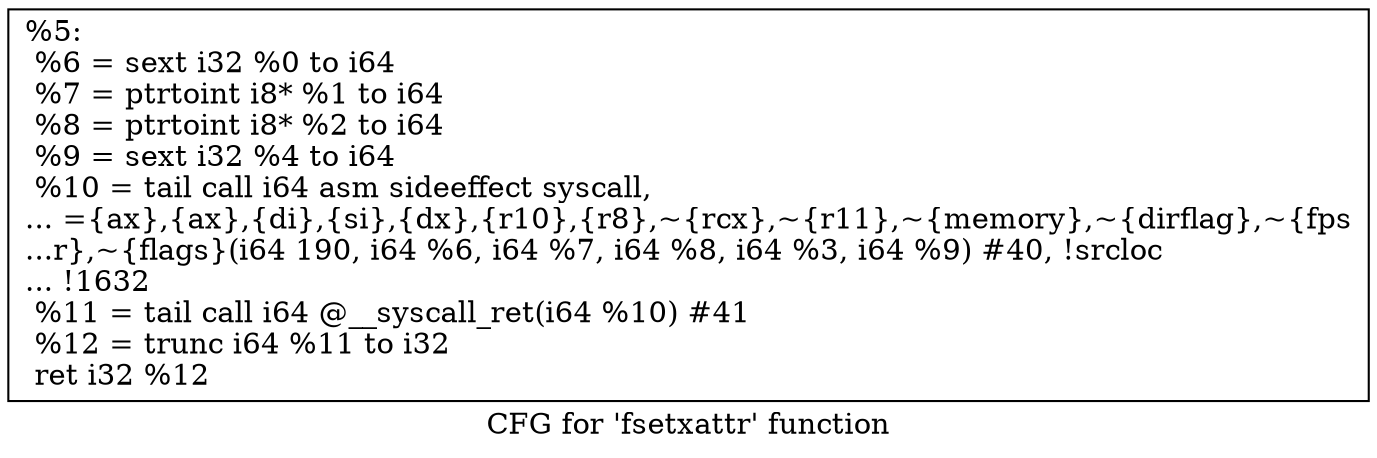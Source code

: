 digraph "CFG for 'fsetxattr' function" {
	label="CFG for 'fsetxattr' function";

	Node0x1ea0090 [shape=record,label="{%5:\l  %6 = sext i32 %0 to i64\l  %7 = ptrtoint i8* %1 to i64\l  %8 = ptrtoint i8* %2 to i64\l  %9 = sext i32 %4 to i64\l  %10 = tail call i64 asm sideeffect syscall,\l... =\{ax\},\{ax\},\{di\},\{si\},\{dx\},\{r10\},\{r8\},~\{rcx\},~\{r11\},~\{memory\},~\{dirflag\},~\{fps\l...r\},~\{flags\}(i64 190, i64 %6, i64 %7, i64 %8, i64 %3, i64 %9) #40, !srcloc\l... !1632\l  %11 = tail call i64 @__syscall_ret(i64 %10) #41\l  %12 = trunc i64 %11 to i32\l  ret i32 %12\l}"];
}
